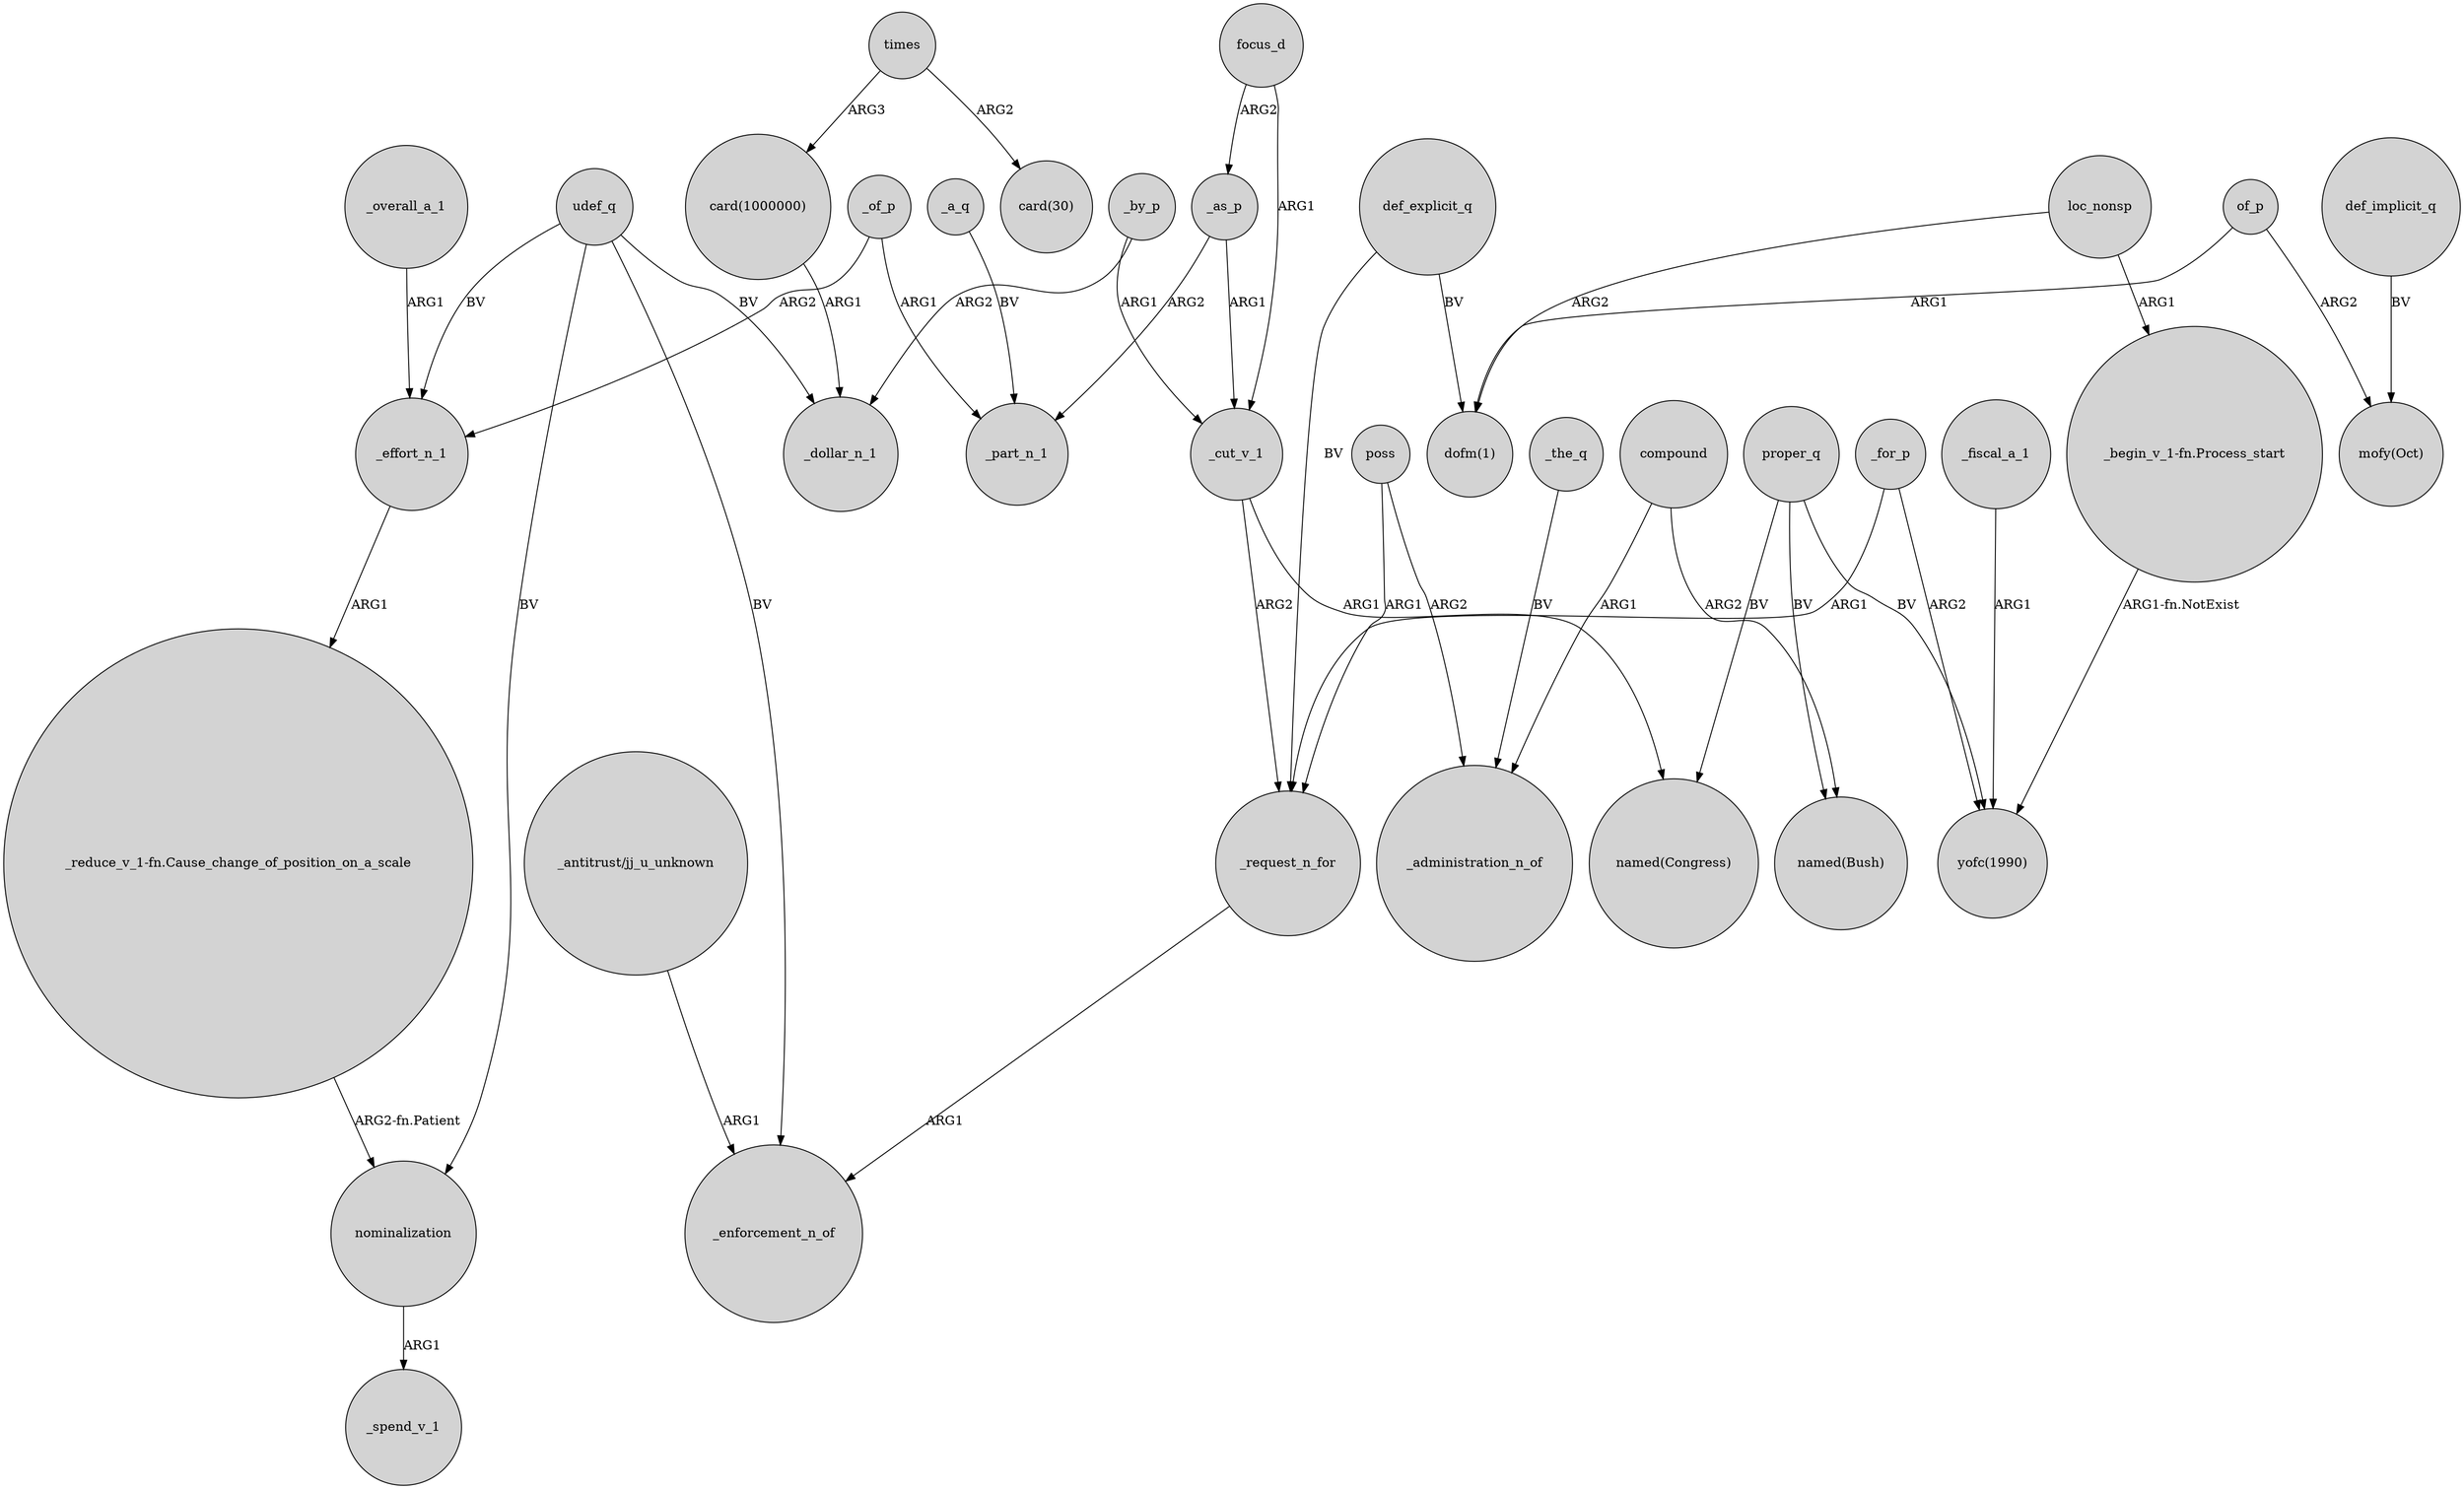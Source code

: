 digraph {
	node [shape=circle style=filled]
	"card(1000000)" -> _dollar_n_1 [label=ARG1]
	def_implicit_q -> "mofy(Oct)" [label=BV]
	nominalization -> _spend_v_1 [label=ARG1]
	compound -> "named(Bush)" [label=ARG2]
	loc_nonsp -> "dofm(1)" [label=ARG2]
	compound -> _administration_n_of [label=ARG1]
	focus_d -> _as_p [label=ARG2]
	_by_p -> _cut_v_1 [label=ARG1]
	of_p -> "mofy(Oct)" [label=ARG2]
	_overall_a_1 -> _effort_n_1 [label=ARG1]
	_cut_v_1 -> _request_n_for [label=ARG2]
	_of_p -> _part_n_1 [label=ARG1]
	proper_q -> "yofc(1990)" [label=BV]
	def_explicit_q -> _request_n_for [label=BV]
	proper_q -> "named(Congress)" [label=BV]
	poss -> _administration_n_of [label=ARG2]
	_cut_v_1 -> "named(Congress)" [label=ARG1]
	poss -> _request_n_for [label=ARG1]
	_by_p -> _dollar_n_1 [label=ARG2]
	"_begin_v_1-fn.Process_start" -> "yofc(1990)" [label="ARG1-fn.NotExist"]
	times -> "card(1000000)" [label=ARG3]
	"_antitrust/jj_u_unknown" -> _enforcement_n_of [label=ARG1]
	def_explicit_q -> "dofm(1)" [label=BV]
	times -> "card(30)" [label=ARG2]
	_request_n_for -> _enforcement_n_of [label=ARG1]
	proper_q -> "named(Bush)" [label=BV]
	"_reduce_v_1-fn.Cause_change_of_position_on_a_scale" -> nominalization [label="ARG2-fn.Patient"]
	udef_q -> nominalization [label=BV]
	_of_p -> _effort_n_1 [label=ARG2]
	udef_q -> _enforcement_n_of [label=BV]
	_as_p -> _part_n_1 [label=ARG2]
	_for_p -> "yofc(1990)" [label=ARG2]
	_effort_n_1 -> "_reduce_v_1-fn.Cause_change_of_position_on_a_scale" [label=ARG1]
	_as_p -> _cut_v_1 [label=ARG1]
	_for_p -> _request_n_for [label=ARG1]
	_the_q -> _administration_n_of [label=BV]
	_a_q -> _part_n_1 [label=BV]
	loc_nonsp -> "_begin_v_1-fn.Process_start" [label=ARG1]
	focus_d -> _cut_v_1 [label=ARG1]
	_fiscal_a_1 -> "yofc(1990)" [label=ARG1]
	udef_q -> _effort_n_1 [label=BV]
	udef_q -> _dollar_n_1 [label=BV]
	of_p -> "dofm(1)" [label=ARG1]
}
